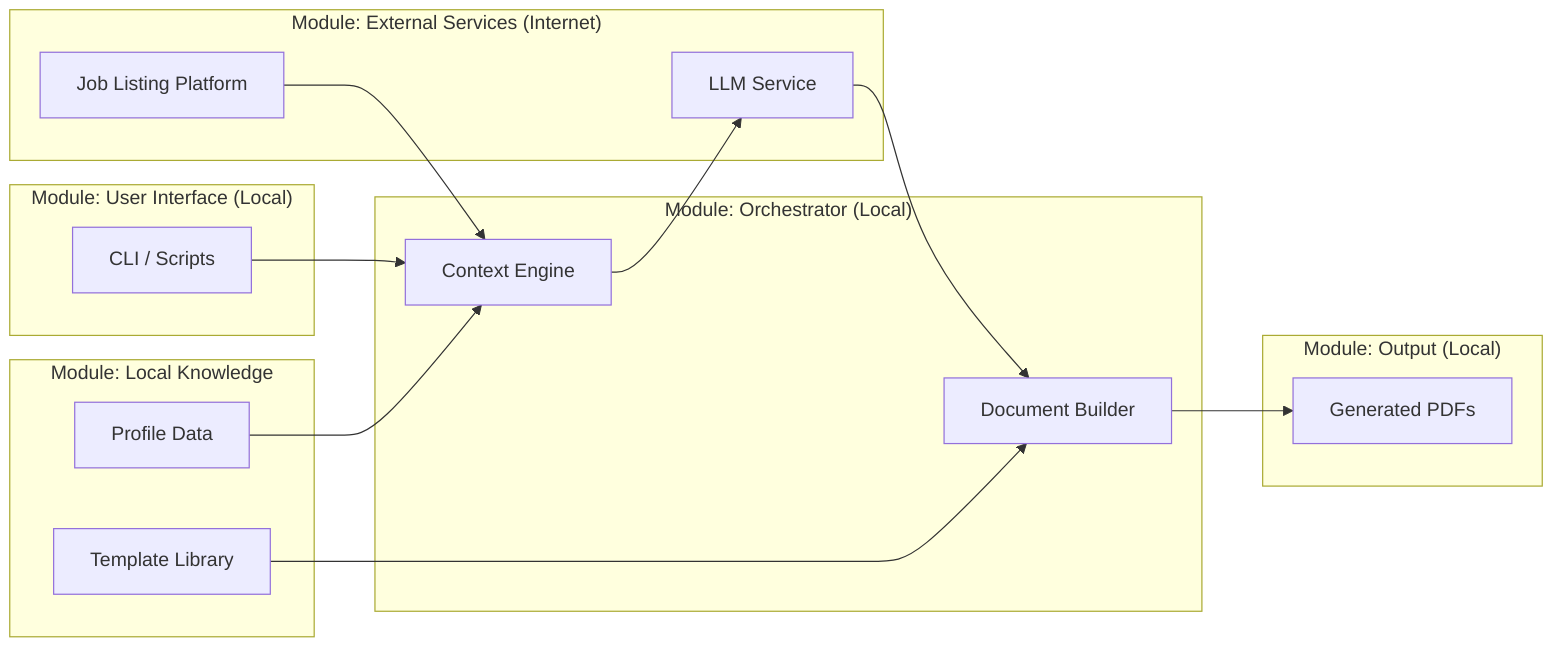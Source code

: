 flowchart LR
    subgraph User_Interface["Module: User Interface (Local)"]
        CLI["CLI / Scripts"]
    end

    subgraph Orchestrator["Module: Orchestrator (Local)"]
        Context["Context Engine"]
        DocGen["Document Builder"]
    end

    subgraph Data_Assets["Module: Local Knowledge"]
        Profile["Profile Data"]
        Templates["Template Library"]
    end

    subgraph External_Services["Module: External Services (Internet)"]
        JobSite["Job Listing Platform"]
        LLMAPI["LLM Service"]
    end

    subgraph Output_Module["Module: Output (Local)"]
        Storage["Generated PDFs"]
    end

    CLI --> Context
    JobSite --> Context
    Profile --> Context
    Context --> LLMAPI
    LLMAPI --> DocGen
    Templates --> DocGen
    DocGen --> Storage